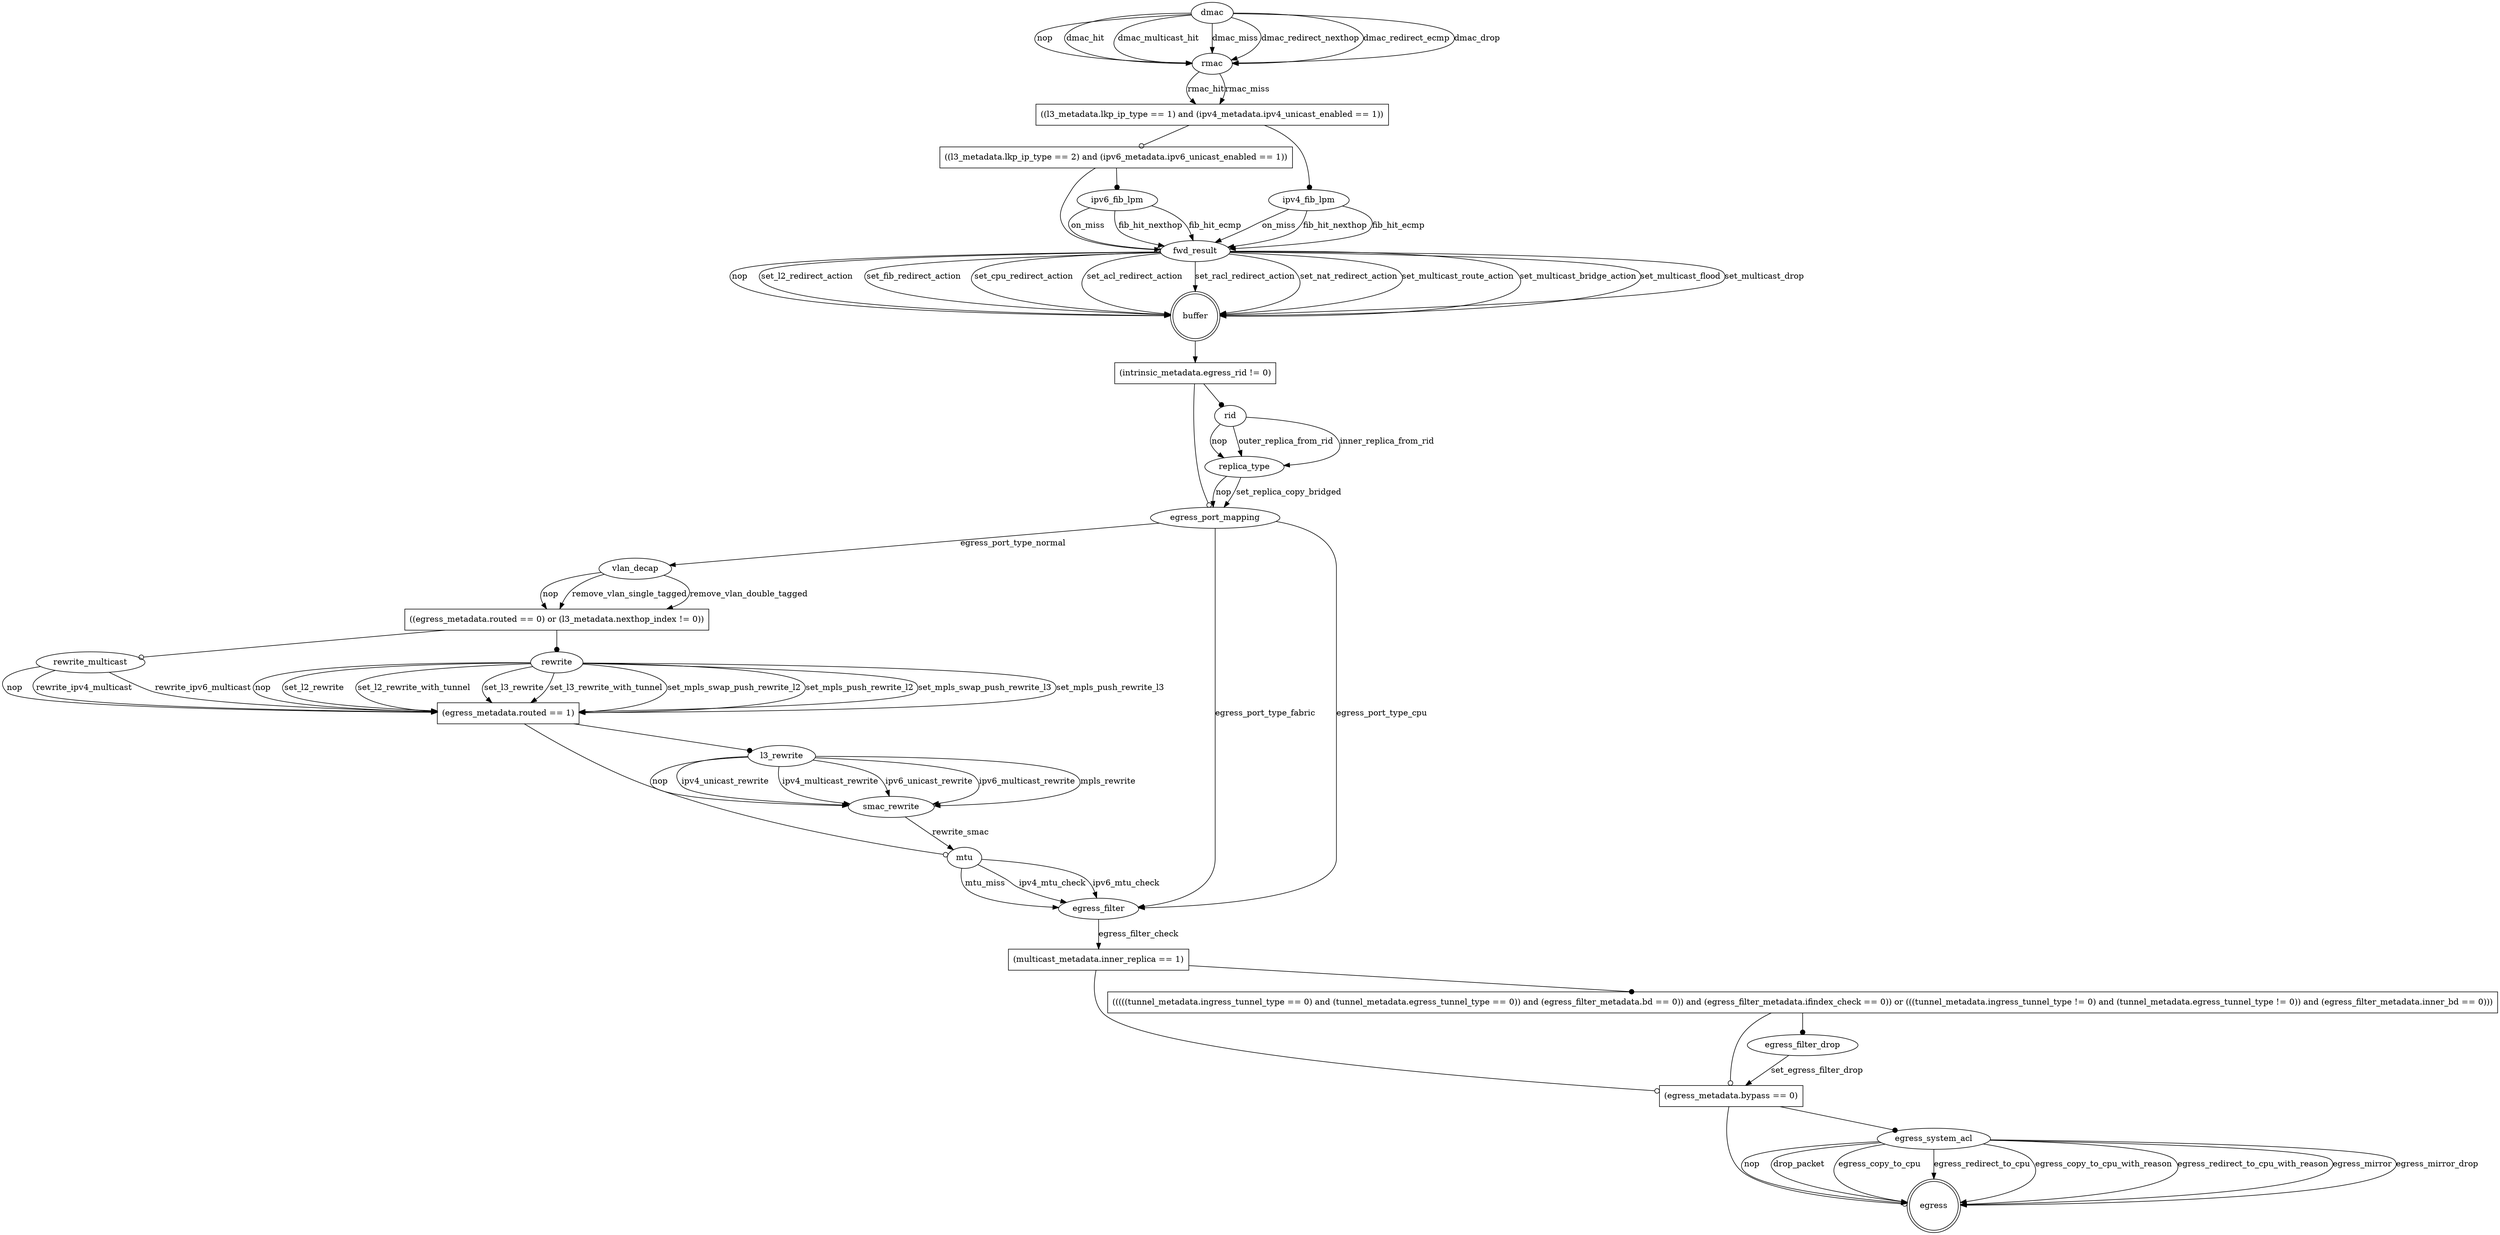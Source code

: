 digraph g {
   buffer [shape=doublecircle];
   egress [shape=doublecircle];
   dmac [shape=ellipse];
   dmac -> rmac [arrowhead=normal label="nop"];
   rmac [shape=ellipse];
   rmac -> _condition_0 [arrowhead=normal label="rmac_hit"];
   _condition_0 [shape=box label="((l3_metadata.lkp_ip_type == 1) and (ipv4_metadata.ipv4_unicast_enabled == 1))"];
   _condition_0 -> _condition_1 [arrowhead=odot];
   _condition_1 [shape=box label="((l3_metadata.lkp_ip_type == 2) and (ipv6_metadata.ipv6_unicast_enabled == 1))"];
   _condition_1 -> fwd_result [arrowhead=odot];
   fwd_result [shape=ellipse];
   fwd_result -> buffer [arrowhead=normal label="nop"];
   fwd_result -> buffer [arrowhead=normal label="set_l2_redirect_action"];
   fwd_result -> buffer [arrowhead=normal label="set_fib_redirect_action"];
   fwd_result -> buffer [arrowhead=normal label="set_cpu_redirect_action"];
   fwd_result -> buffer [arrowhead=normal label="set_acl_redirect_action"];
   fwd_result -> buffer [arrowhead=normal label="set_racl_redirect_action"];
   fwd_result -> buffer [arrowhead=normal label="set_nat_redirect_action"];
   fwd_result -> buffer [arrowhead=normal label="set_multicast_route_action"];
   fwd_result -> buffer [arrowhead=normal label="set_multicast_bridge_action"];
   fwd_result -> buffer [arrowhead=normal label="set_multicast_flood"];
   fwd_result -> buffer [arrowhead=normal label="set_multicast_drop"];
   _condition_1 -> ipv6_fib_lpm [arrowhead=dot];
   ipv6_fib_lpm [shape=ellipse];
   ipv6_fib_lpm -> fwd_result [arrowhead=normal label="on_miss"];
   ipv6_fib_lpm -> fwd_result [arrowhead=normal label="fib_hit_nexthop"];
   ipv6_fib_lpm -> fwd_result [arrowhead=normal label="fib_hit_ecmp"];
   _condition_0 -> ipv4_fib_lpm [arrowhead=dot];
   ipv4_fib_lpm [shape=ellipse];
   ipv4_fib_lpm -> fwd_result [arrowhead=normal label="on_miss"];
   ipv4_fib_lpm -> fwd_result [arrowhead=normal label="fib_hit_nexthop"];
   ipv4_fib_lpm -> fwd_result [arrowhead=normal label="fib_hit_ecmp"];
   rmac -> _condition_0 [arrowhead=normal label="rmac_miss"];
   dmac -> rmac [arrowhead=normal label="dmac_hit"];
   dmac -> rmac [arrowhead=normal label="dmac_multicast_hit"];
   dmac -> rmac [arrowhead=normal label="dmac_miss"];
   dmac -> rmac [arrowhead=normal label="dmac_redirect_nexthop"];
   dmac -> rmac [arrowhead=normal label="dmac_redirect_ecmp"];
   dmac -> rmac [arrowhead=normal label="dmac_drop"];
   buffer -> _condition_2
   _condition_2 [shape=box label="(intrinsic_metadata.egress_rid != 0)"];
   _condition_2 -> egress_port_mapping [arrowhead=odot];
   egress_port_mapping [shape=ellipse];
   egress_port_mapping -> vlan_decap [arrowhead=normal label="egress_port_type_normal"];
   vlan_decap [shape=ellipse];
   vlan_decap -> _condition_3 [arrowhead=normal label="nop"];
   _condition_3 [shape=box label="((egress_metadata.routed == 0) or (l3_metadata.nexthop_index != 0))"];
   _condition_3 -> rewrite_multicast [arrowhead=odot];
   rewrite_multicast [shape=ellipse];
   rewrite_multicast -> _condition_4 [arrowhead=normal label="nop"];
   _condition_4 [shape=box label="(egress_metadata.routed == 1)"];
   _condition_4 -> mtu [arrowhead=odot];
   mtu [shape=ellipse];
   mtu -> egress_filter [arrowhead=normal label="mtu_miss"];
   egress_filter [shape=ellipse];
   egress_filter -> _condition_5 [arrowhead=normal label="egress_filter_check"];
   _condition_5 [shape=box label="(multicast_metadata.inner_replica == 1)"];
   _condition_5 -> _condition_7 [arrowhead=odot];
   _condition_7 [shape=box label="(egress_metadata.bypass == 0)"];
   _condition_7 -> egress [arrowhead=odot];
   _condition_7 -> egress_system_acl [arrowhead=dot];
   egress_system_acl [shape=ellipse];
   egress_system_acl -> egress [arrowhead=normal label="nop"];
   egress_system_acl -> egress [arrowhead=normal label="drop_packet"];
   egress_system_acl -> egress [arrowhead=normal label="egress_copy_to_cpu"];
   egress_system_acl -> egress [arrowhead=normal label="egress_redirect_to_cpu"];
   egress_system_acl -> egress [arrowhead=normal label="egress_copy_to_cpu_with_reason"];
   egress_system_acl -> egress [arrowhead=normal label="egress_redirect_to_cpu_with_reason"];
   egress_system_acl -> egress [arrowhead=normal label="egress_mirror"];
   egress_system_acl -> egress [arrowhead=normal label="egress_mirror_drop"];
   _condition_5 -> _condition_6 [arrowhead=dot];
   _condition_6 [shape=box label="(((((tunnel_metadata.ingress_tunnel_type == 0) and (tunnel_metadata.egress_tunnel_type == 0)) and (egress_filter_metadata.bd == 0)) and (egress_filter_metadata.ifindex_check == 0)) or (((tunnel_metadata.ingress_tunnel_type != 0) and (tunnel_metadata.egress_tunnel_type != 0)) and (egress_filter_metadata.inner_bd == 0)))"];
   _condition_6 -> _condition_7 [arrowhead=odot];
   _condition_6 -> egress_filter_drop [arrowhead=dot];
   egress_filter_drop [shape=ellipse];
   egress_filter_drop -> _condition_7 [arrowhead=normal label="set_egress_filter_drop"];
   mtu -> egress_filter [arrowhead=normal label="ipv4_mtu_check"];
   mtu -> egress_filter [arrowhead=normal label="ipv6_mtu_check"];
   _condition_4 -> l3_rewrite [arrowhead=dot];
   l3_rewrite [shape=ellipse];
   l3_rewrite -> smac_rewrite [arrowhead=normal label="nop"];
   smac_rewrite [shape=ellipse];
   smac_rewrite -> mtu [arrowhead=normal label="rewrite_smac"];
   l3_rewrite -> smac_rewrite [arrowhead=normal label="ipv4_unicast_rewrite"];
   l3_rewrite -> smac_rewrite [arrowhead=normal label="ipv4_multicast_rewrite"];
   l3_rewrite -> smac_rewrite [arrowhead=normal label="ipv6_unicast_rewrite"];
   l3_rewrite -> smac_rewrite [arrowhead=normal label="ipv6_multicast_rewrite"];
   l3_rewrite -> smac_rewrite [arrowhead=normal label="mpls_rewrite"];
   rewrite_multicast -> _condition_4 [arrowhead=normal label="rewrite_ipv4_multicast"];
   rewrite_multicast -> _condition_4 [arrowhead=normal label="rewrite_ipv6_multicast"];
   _condition_3 -> rewrite [arrowhead=dot];
   rewrite [shape=ellipse];
   rewrite -> _condition_4 [arrowhead=normal label="nop"];
   rewrite -> _condition_4 [arrowhead=normal label="set_l2_rewrite"];
   rewrite -> _condition_4 [arrowhead=normal label="set_l2_rewrite_with_tunnel"];
   rewrite -> _condition_4 [arrowhead=normal label="set_l3_rewrite"];
   rewrite -> _condition_4 [arrowhead=normal label="set_l3_rewrite_with_tunnel"];
   rewrite -> _condition_4 [arrowhead=normal label="set_mpls_swap_push_rewrite_l2"];
   rewrite -> _condition_4 [arrowhead=normal label="set_mpls_push_rewrite_l2"];
   rewrite -> _condition_4 [arrowhead=normal label="set_mpls_swap_push_rewrite_l3"];
   rewrite -> _condition_4 [arrowhead=normal label="set_mpls_push_rewrite_l3"];
   vlan_decap -> _condition_3 [arrowhead=normal label="remove_vlan_single_tagged"];
   vlan_decap -> _condition_3 [arrowhead=normal label="remove_vlan_double_tagged"];
   egress_port_mapping -> egress_filter [arrowhead=normal label="egress_port_type_fabric"];
   egress_port_mapping -> egress_filter [arrowhead=normal label="egress_port_type_cpu"];
   _condition_2 -> rid [arrowhead=dot];
   rid [shape=ellipse];
   rid -> replica_type [arrowhead=normal label="nop"];
   replica_type [shape=ellipse];
   replica_type -> egress_port_mapping [arrowhead=normal label="nop"];
   replica_type -> egress_port_mapping [arrowhead=normal label="set_replica_copy_bridged"];
   rid -> replica_type [arrowhead=normal label="outer_replica_from_rid"];
   rid -> replica_type [arrowhead=normal label="inner_replica_from_rid"];
}
